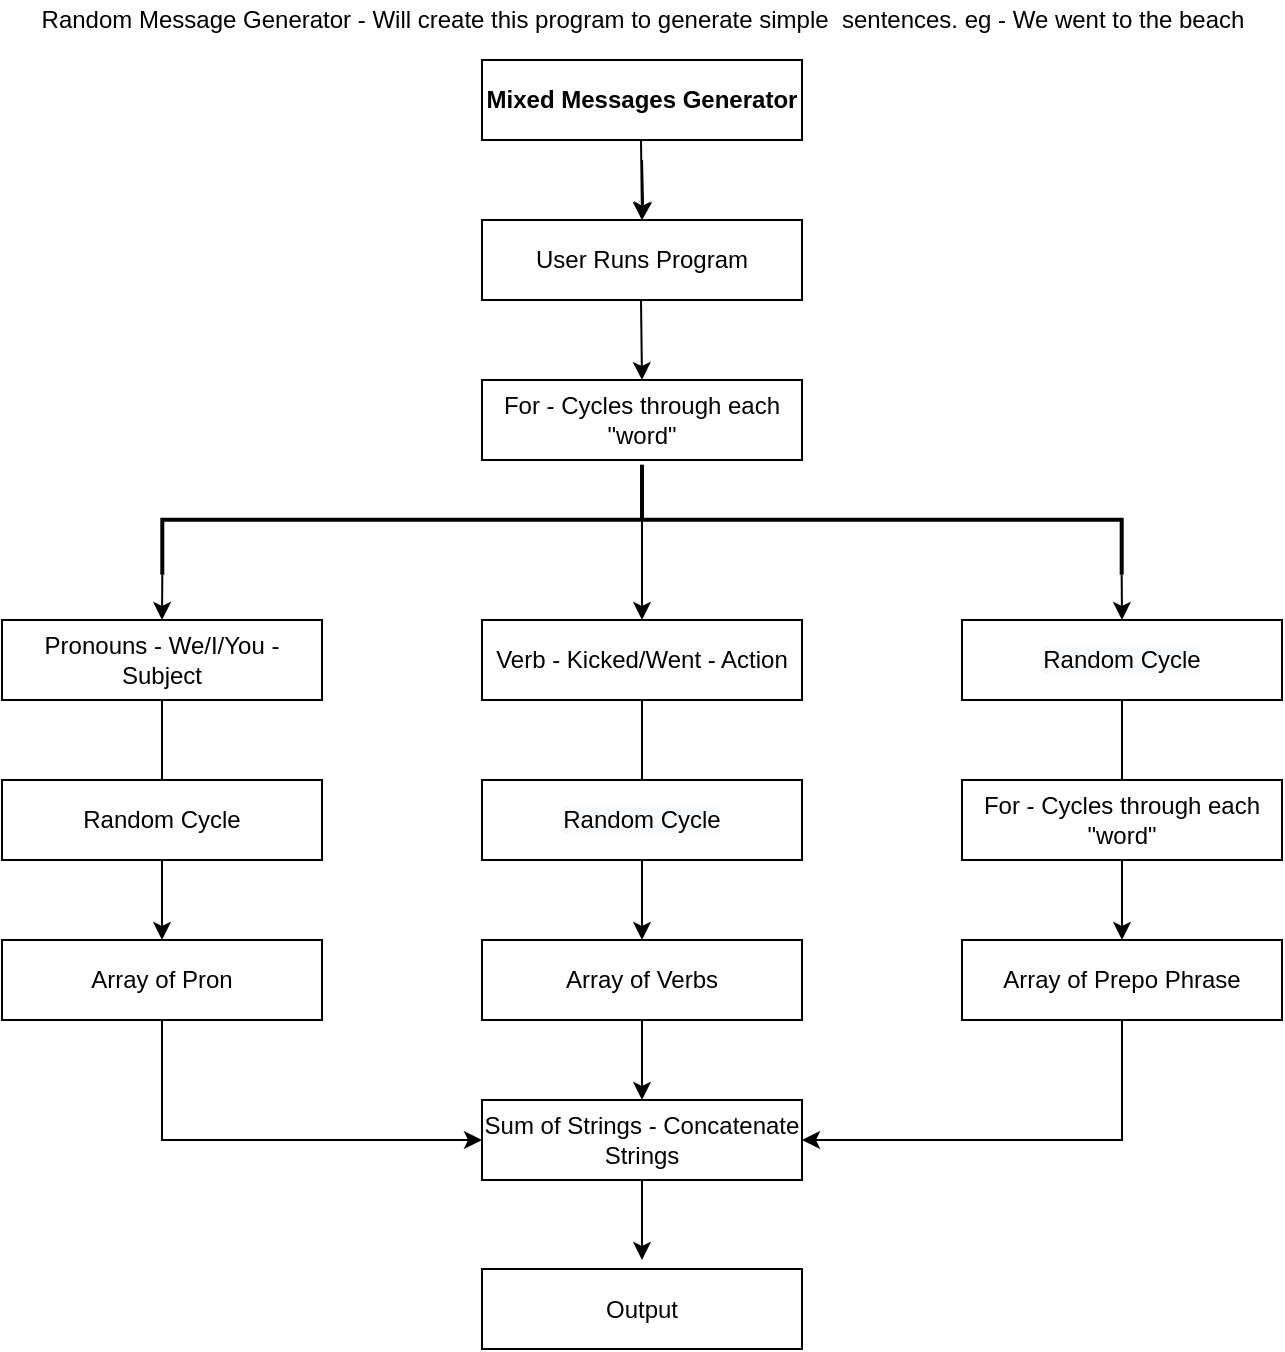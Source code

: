<mxfile version="14.4.3" type="device"><diagram id="Y04DZj8cNoOOLdY9ZymF" name="Random Message Generator"><mxGraphModel dx="1422" dy="800" grid="1" gridSize="10" guides="1" tooltips="1" connect="1" arrows="1" fold="1" page="1" pageScale="1" pageWidth="827" pageHeight="1169" math="0" shadow="0"><root><mxCell id="0"/><mxCell id="1" parent="0"/><mxCell id="4X4kP9xVMTfgYAYzyDQw-6" value="" style="edgeStyle=orthogonalEdgeStyle;rounded=0;orthogonalLoop=1;jettySize=auto;html=1;" edge="1" parent="1" target="4X4kP9xVMTfgYAYzyDQw-4"><mxGeometry relative="1" as="geometry"><mxPoint x="400" y="90" as="sourcePoint"/></mxGeometry></mxCell><mxCell id="4X4kP9xVMTfgYAYzyDQw-1" value="Mixed Messages Generator" style="rounded=0;whiteSpace=wrap;html=1;fontStyle=1" vertex="1" parent="1"><mxGeometry x="320" y="40" width="160" height="40" as="geometry"/></mxCell><mxCell id="4X4kP9xVMTfgYAYzyDQw-2" value="" style="endArrow=classic;html=1;entryX=0.5;entryY=0;entryDx=0;entryDy=0;" edge="1" parent="1" target="4X4kP9xVMTfgYAYzyDQw-4"><mxGeometry width="50" height="50" relative="1" as="geometry"><mxPoint x="399.5" y="80" as="sourcePoint"/><mxPoint x="400" y="130" as="targetPoint"/></mxGeometry></mxCell><mxCell id="4X4kP9xVMTfgYAYzyDQw-4" value="User Runs Program" style="rounded=0;whiteSpace=wrap;html=1;" vertex="1" parent="1"><mxGeometry x="320" y="120" width="160" height="40" as="geometry"/></mxCell><mxCell id="4X4kP9xVMTfgYAYzyDQw-12" style="edgeStyle=orthogonalEdgeStyle;rounded=0;orthogonalLoop=1;jettySize=auto;html=1;exitX=1;exitY=0;exitDx=0;exitDy=0;exitPerimeter=0;" edge="1" parent="1" source="4X4kP9xVMTfgYAYzyDQw-7"><mxGeometry relative="1" as="geometry"><mxPoint x="640" y="320" as="targetPoint"/></mxGeometry></mxCell><mxCell id="4X4kP9xVMTfgYAYzyDQw-13" style="edgeStyle=orthogonalEdgeStyle;rounded=0;orthogonalLoop=1;jettySize=auto;html=1;exitX=1;exitY=1;exitDx=0;exitDy=0;exitPerimeter=0;" edge="1" parent="1" source="4X4kP9xVMTfgYAYzyDQw-7"><mxGeometry relative="1" as="geometry"><mxPoint x="160" y="320" as="targetPoint"/></mxGeometry></mxCell><mxCell id="4X4kP9xVMTfgYAYzyDQw-7" value="" style="strokeWidth=2;html=1;shape=mxgraph.flowchart.annotation_2;align=left;labelPosition=right;pointerEvents=1;rotation=90;" vertex="1" parent="1"><mxGeometry x="372.5" y="30" width="55" height="479.69" as="geometry"/></mxCell><mxCell id="4X4kP9xVMTfgYAYzyDQw-11" value="" style="endArrow=classic;html=1;" edge="1" parent="1"><mxGeometry width="50" height="50" relative="1" as="geometry"><mxPoint x="400" y="270" as="sourcePoint"/><mxPoint x="400" y="320" as="targetPoint"/></mxGeometry></mxCell><mxCell id="4X4kP9xVMTfgYAYzyDQw-17" style="edgeStyle=orthogonalEdgeStyle;rounded=0;orthogonalLoop=1;jettySize=auto;html=1;exitX=0.5;exitY=1;exitDx=0;exitDy=0;" edge="1" parent="1" source="4X4kP9xVMTfgYAYzyDQw-14"><mxGeometry relative="1" as="geometry"><mxPoint x="160" y="480" as="targetPoint"/></mxGeometry></mxCell><mxCell id="4X4kP9xVMTfgYAYzyDQw-14" value="Pronouns - We/I/You - Subject" style="rounded=0;whiteSpace=wrap;html=1;" vertex="1" parent="1"><mxGeometry x="80" y="320" width="160" height="40" as="geometry"/></mxCell><mxCell id="4X4kP9xVMTfgYAYzyDQw-18" style="edgeStyle=orthogonalEdgeStyle;rounded=0;orthogonalLoop=1;jettySize=auto;html=1;exitX=0.5;exitY=1;exitDx=0;exitDy=0;" edge="1" parent="1" source="4X4kP9xVMTfgYAYzyDQw-15"><mxGeometry relative="1" as="geometry"><mxPoint x="400" y="480" as="targetPoint"/></mxGeometry></mxCell><mxCell id="4X4kP9xVMTfgYAYzyDQw-15" value="Verb - Kicked/Went - Action" style="rounded=0;whiteSpace=wrap;html=1;" vertex="1" parent="1"><mxGeometry x="320" y="320" width="160" height="40" as="geometry"/></mxCell><mxCell id="4X4kP9xVMTfgYAYzyDQw-19" style="edgeStyle=orthogonalEdgeStyle;rounded=0;orthogonalLoop=1;jettySize=auto;html=1;exitX=0.5;exitY=1;exitDx=0;exitDy=0;" edge="1" parent="1" source="4X4kP9xVMTfgYAYzyDQw-16"><mxGeometry relative="1" as="geometry"><mxPoint x="640" y="480" as="targetPoint"/></mxGeometry></mxCell><mxCell id="4X4kP9xVMTfgYAYzyDQw-16" value="&#10;&#10;&lt;span style=&quot;color: rgb(0, 0, 0); font-family: helvetica; font-size: 12px; font-style: normal; font-weight: 400; letter-spacing: normal; text-align: center; text-indent: 0px; text-transform: none; word-spacing: 0px; background-color: rgb(248, 249, 250); display: inline; float: none;&quot;&gt;Random Cycle&lt;/span&gt;&#10;&#10;" style="rounded=0;whiteSpace=wrap;html=1;" vertex="1" parent="1"><mxGeometry x="560" y="320" width="160" height="40" as="geometry"/></mxCell><mxCell id="4X4kP9xVMTfgYAYzyDQw-43" style="edgeStyle=orthogonalEdgeStyle;rounded=0;orthogonalLoop=1;jettySize=auto;html=1;exitX=0.5;exitY=1;exitDx=0;exitDy=0;entryX=0;entryY=0.5;entryDx=0;entryDy=0;" edge="1" parent="1" source="4X4kP9xVMTfgYAYzyDQw-20" target="4X4kP9xVMTfgYAYzyDQw-39"><mxGeometry relative="1" as="geometry"/></mxCell><mxCell id="4X4kP9xVMTfgYAYzyDQw-20" value="Array of Pron" style="rounded=0;whiteSpace=wrap;html=1;" vertex="1" parent="1"><mxGeometry x="80" y="480" width="160" height="40" as="geometry"/></mxCell><mxCell id="4X4kP9xVMTfgYAYzyDQw-41" style="edgeStyle=orthogonalEdgeStyle;rounded=0;orthogonalLoop=1;jettySize=auto;html=1;" edge="1" parent="1" source="4X4kP9xVMTfgYAYzyDQw-21" target="4X4kP9xVMTfgYAYzyDQw-39"><mxGeometry relative="1" as="geometry"/></mxCell><mxCell id="4X4kP9xVMTfgYAYzyDQw-21" value="Array of Verbs" style="rounded=0;whiteSpace=wrap;html=1;" vertex="1" parent="1"><mxGeometry x="320" y="480" width="160" height="40" as="geometry"/></mxCell><mxCell id="4X4kP9xVMTfgYAYzyDQw-42" style="edgeStyle=orthogonalEdgeStyle;rounded=0;orthogonalLoop=1;jettySize=auto;html=1;exitX=0.5;exitY=1;exitDx=0;exitDy=0;entryX=1;entryY=0.5;entryDx=0;entryDy=0;" edge="1" parent="1" source="4X4kP9xVMTfgYAYzyDQw-22" target="4X4kP9xVMTfgYAYzyDQw-39"><mxGeometry relative="1" as="geometry"/></mxCell><mxCell id="4X4kP9xVMTfgYAYzyDQw-22" value="Array of Prepo Phrase" style="rounded=0;whiteSpace=wrap;html=1;" vertex="1" parent="1"><mxGeometry x="560" y="480" width="160" height="40" as="geometry"/></mxCell><mxCell id="4X4kP9xVMTfgYAYzyDQw-36" value="" style="endArrow=classic;html=1;entryX=0.5;entryY=0;entryDx=0;entryDy=0;" edge="1" parent="1"><mxGeometry width="50" height="50" relative="1" as="geometry"><mxPoint x="399.5" y="160" as="sourcePoint"/><mxPoint x="400" y="200" as="targetPoint"/></mxGeometry></mxCell><mxCell id="4X4kP9xVMTfgYAYzyDQw-37" value="For - Cycles through each &quot;word&quot;" style="rounded=0;whiteSpace=wrap;html=1;" vertex="1" parent="1"><mxGeometry x="320" y="200" width="160" height="40" as="geometry"/></mxCell><mxCell id="4X4kP9xVMTfgYAYzyDQw-44" style="edgeStyle=orthogonalEdgeStyle;rounded=0;orthogonalLoop=1;jettySize=auto;html=1;exitX=0.5;exitY=1;exitDx=0;exitDy=0;" edge="1" parent="1" source="4X4kP9xVMTfgYAYzyDQw-39"><mxGeometry relative="1" as="geometry"><mxPoint x="400" y="640" as="targetPoint"/></mxGeometry></mxCell><mxCell id="4X4kP9xVMTfgYAYzyDQw-39" value="Sum of Strings - Concatenate Strings" style="rounded=0;whiteSpace=wrap;html=1;" vertex="1" parent="1"><mxGeometry x="320" y="560" width="160" height="40" as="geometry"/></mxCell><mxCell id="4X4kP9xVMTfgYAYzyDQw-45" value="Output" style="rounded=0;whiteSpace=wrap;html=1;" vertex="1" parent="1"><mxGeometry x="320" y="644.5" width="160" height="40" as="geometry"/></mxCell><mxCell id="4X4kP9xVMTfgYAYzyDQw-49" value="Random Cycle" style="rounded=0;whiteSpace=wrap;html=1;" vertex="1" parent="1"><mxGeometry x="80" y="400" width="160" height="40" as="geometry"/></mxCell><mxCell id="4X4kP9xVMTfgYAYzyDQw-50" value="&#10;&#10;&lt;span style=&quot;color: rgb(0, 0, 0); font-family: helvetica; font-size: 12px; font-style: normal; font-weight: 400; letter-spacing: normal; text-align: center; text-indent: 0px; text-transform: none; word-spacing: 0px; background-color: rgb(248, 249, 250); display: inline; float: none;&quot;&gt;Random Cycle&lt;/span&gt;&#10;&#10;" style="rounded=0;whiteSpace=wrap;html=1;" vertex="1" parent="1"><mxGeometry x="320" y="400" width="160" height="40" as="geometry"/></mxCell><mxCell id="4X4kP9xVMTfgYAYzyDQw-51" value="For - Cycles through each &quot;word&quot;" style="rounded=0;whiteSpace=wrap;html=1;" vertex="1" parent="1"><mxGeometry x="560" y="400" width="160" height="40" as="geometry"/></mxCell><mxCell id="4X4kP9xVMTfgYAYzyDQw-82" value="Random Message Generator - Will create this program to generate simple&amp;nbsp; sentences. eg - We went to the beach&lt;br&gt;" style="text;html=1;align=center;verticalAlign=middle;resizable=0;points=[];autosize=1;" vertex="1" parent="1"><mxGeometry x="90" y="10" width="620" height="20" as="geometry"/></mxCell></root></mxGraphModel></diagram></mxfile>